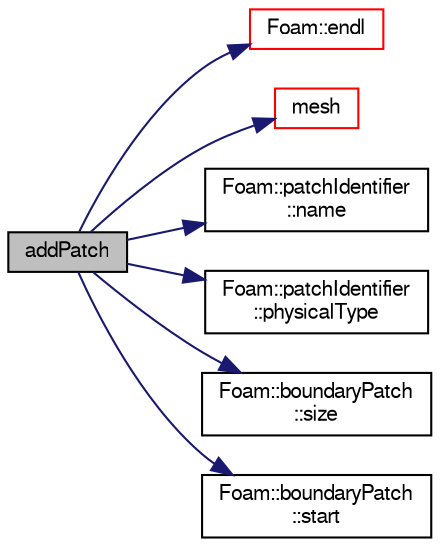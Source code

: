 digraph "addPatch"
{
  bgcolor="transparent";
  edge [fontname="FreeSans",fontsize="10",labelfontname="FreeSans",labelfontsize="10"];
  node [fontname="FreeSans",fontsize="10",shape=record];
  rankdir="LR";
  Node2469 [label="addPatch",height=0.2,width=0.4,color="black", fillcolor="grey75", style="filled", fontcolor="black"];
  Node2469 -> Node2470 [color="midnightblue",fontsize="10",style="solid",fontname="FreeSans"];
  Node2470 [label="Foam::endl",height=0.2,width=0.4,color="red",URL="$a21124.html#a2db8fe02a0d3909e9351bb4275b23ce4",tooltip="Add newline and flush stream. "];
  Node2469 -> Node2472 [color="midnightblue",fontsize="10",style="solid",fontname="FreeSans"];
  Node2472 [label="mesh",height=0.2,width=0.4,color="red",URL="$a21430.html#a6d5e6463d124593c34d8d925916d41d7"];
  Node2469 -> Node2514 [color="midnightblue",fontsize="10",style="solid",fontname="FreeSans"];
  Node2514 [label="Foam::patchIdentifier\l::name",height=0.2,width=0.4,color="black",URL="$a27122.html#acc80e00a8ac919288fb55bd14cc88bf6",tooltip="Return name. "];
  Node2469 -> Node2515 [color="midnightblue",fontsize="10",style="solid",fontname="FreeSans"];
  Node2515 [label="Foam::patchIdentifier\l::physicalType",height=0.2,width=0.4,color="black",URL="$a27122.html#a98ebcf41881ab4e16eea80415cf75f07",tooltip="Return the optional physical type of the patch. "];
  Node2469 -> Node2516 [color="midnightblue",fontsize="10",style="solid",fontname="FreeSans"];
  Node2516 [label="Foam::boundaryPatch\l::size",height=0.2,width=0.4,color="black",URL="$a21434.html#a9facbf0a118d395c89884e45a5ca4e4b"];
  Node2469 -> Node2517 [color="midnightblue",fontsize="10",style="solid",fontname="FreeSans"];
  Node2517 [label="Foam::boundaryPatch\l::start",height=0.2,width=0.4,color="black",URL="$a21434.html#a6bfd3e3abb11e98bdb4b98671cec1234"];
}
